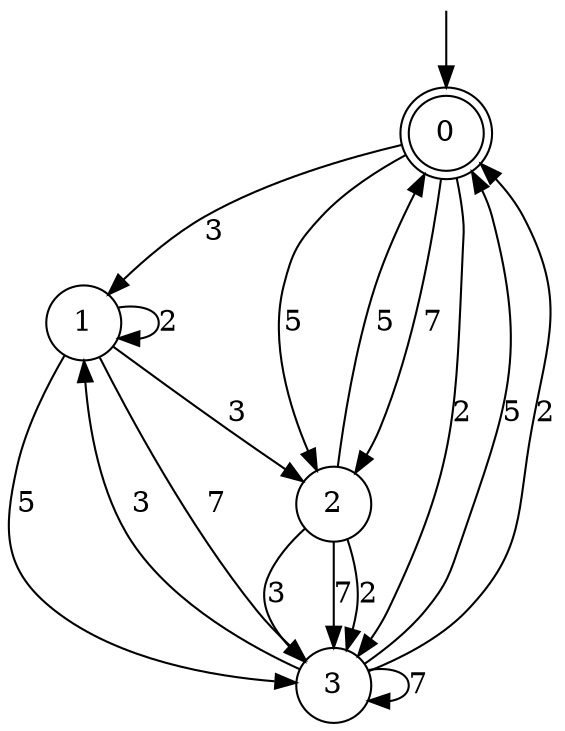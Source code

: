 digraph g {

	s0 [shape="doublecircle" label="0"];
	s1 [shape="circle" label="1"];
	s2 [shape="circle" label="2"];
	s3 [shape="circle" label="3"];
	s0 -> s1 [label="3"];
	s0 -> s2 [label="7"];
	s0 -> s2 [label="5"];
	s0 -> s3 [label="2"];
	s1 -> s2 [label="3"];
	s1 -> s3 [label="7"];
	s1 -> s3 [label="5"];
	s1 -> s1 [label="2"];
	s2 -> s3 [label="3"];
	s2 -> s3 [label="7"];
	s2 -> s0 [label="5"];
	s2 -> s3 [label="2"];
	s3 -> s1 [label="3"];
	s3 -> s3 [label="7"];
	s3 -> s0 [label="5"];
	s3 -> s0 [label="2"];

__start0 [label="" shape="none" width="0" height="0"];
__start0 -> s0;

}
